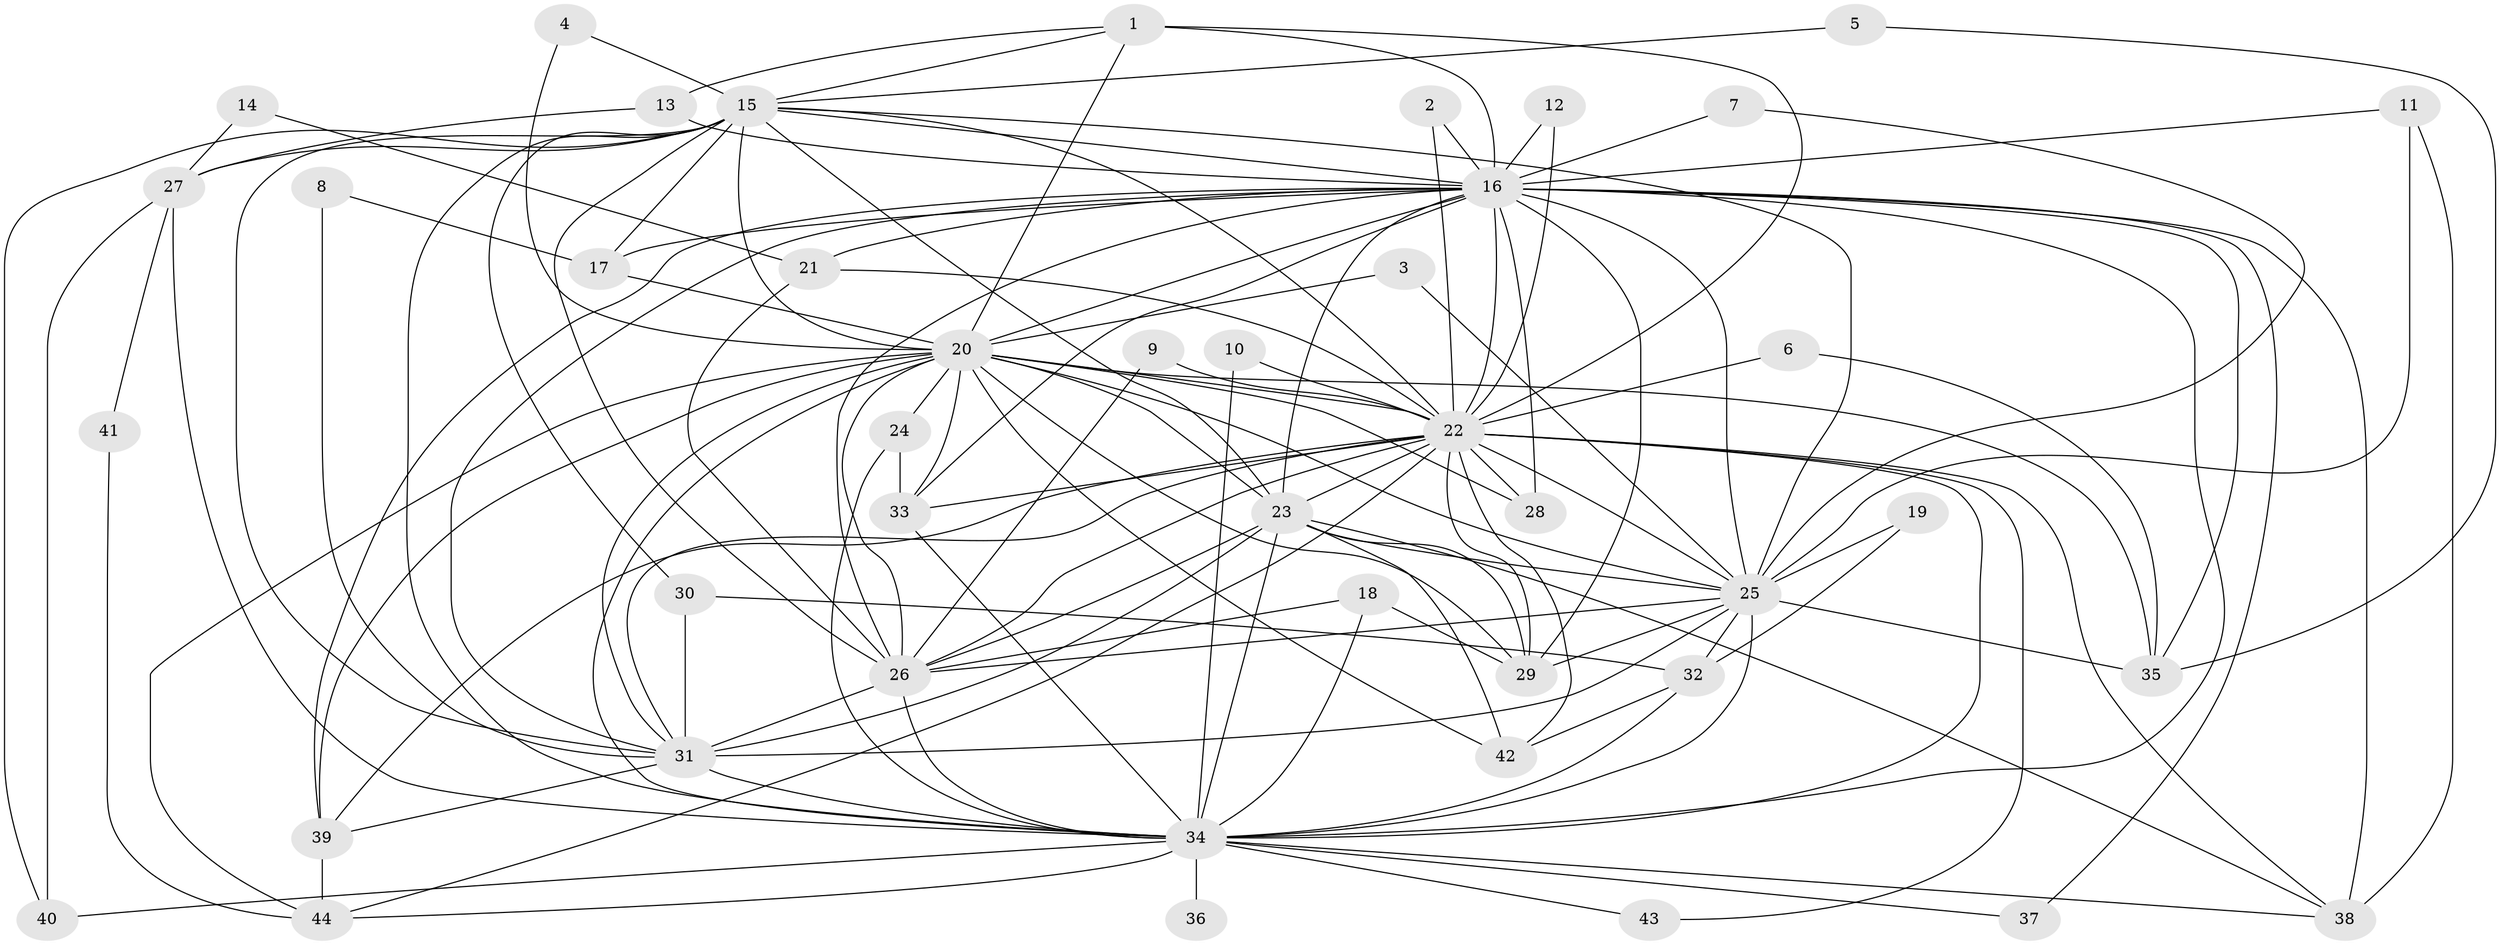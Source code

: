 // original degree distribution, {19: 0.022727272727272728, 30: 0.011363636363636364, 27: 0.011363636363636364, 18: 0.011363636363636364, 16: 0.011363636363636364, 15: 0.022727272727272728, 14: 0.011363636363636364, 21: 0.011363636363636364, 5: 0.056818181818181816, 3: 0.125, 2: 0.5795454545454546, 4: 0.10227272727272728, 6: 0.022727272727272728}
// Generated by graph-tools (version 1.1) at 2025/49/03/09/25 03:49:35]
// undirected, 44 vertices, 130 edges
graph export_dot {
graph [start="1"]
  node [color=gray90,style=filled];
  1;
  2;
  3;
  4;
  5;
  6;
  7;
  8;
  9;
  10;
  11;
  12;
  13;
  14;
  15;
  16;
  17;
  18;
  19;
  20;
  21;
  22;
  23;
  24;
  25;
  26;
  27;
  28;
  29;
  30;
  31;
  32;
  33;
  34;
  35;
  36;
  37;
  38;
  39;
  40;
  41;
  42;
  43;
  44;
  1 -- 13 [weight=1.0];
  1 -- 15 [weight=1.0];
  1 -- 16 [weight=1.0];
  1 -- 20 [weight=1.0];
  1 -- 22 [weight=1.0];
  2 -- 16 [weight=1.0];
  2 -- 22 [weight=1.0];
  3 -- 20 [weight=1.0];
  3 -- 25 [weight=1.0];
  4 -- 15 [weight=1.0];
  4 -- 20 [weight=1.0];
  5 -- 15 [weight=1.0];
  5 -- 35 [weight=1.0];
  6 -- 22 [weight=1.0];
  6 -- 35 [weight=1.0];
  7 -- 16 [weight=1.0];
  7 -- 25 [weight=1.0];
  8 -- 17 [weight=1.0];
  8 -- 31 [weight=1.0];
  9 -- 22 [weight=1.0];
  9 -- 26 [weight=1.0];
  10 -- 22 [weight=1.0];
  10 -- 34 [weight=1.0];
  11 -- 16 [weight=1.0];
  11 -- 25 [weight=1.0];
  11 -- 38 [weight=1.0];
  12 -- 16 [weight=1.0];
  12 -- 22 [weight=1.0];
  13 -- 16 [weight=2.0];
  13 -- 27 [weight=2.0];
  14 -- 21 [weight=1.0];
  14 -- 27 [weight=1.0];
  15 -- 16 [weight=1.0];
  15 -- 17 [weight=1.0];
  15 -- 20 [weight=1.0];
  15 -- 22 [weight=2.0];
  15 -- 23 [weight=2.0];
  15 -- 25 [weight=2.0];
  15 -- 26 [weight=1.0];
  15 -- 27 [weight=2.0];
  15 -- 30 [weight=1.0];
  15 -- 31 [weight=1.0];
  15 -- 34 [weight=2.0];
  15 -- 40 [weight=1.0];
  16 -- 17 [weight=1.0];
  16 -- 20 [weight=1.0];
  16 -- 21 [weight=1.0];
  16 -- 22 [weight=1.0];
  16 -- 23 [weight=2.0];
  16 -- 25 [weight=2.0];
  16 -- 26 [weight=3.0];
  16 -- 28 [weight=1.0];
  16 -- 29 [weight=1.0];
  16 -- 31 [weight=1.0];
  16 -- 33 [weight=1.0];
  16 -- 34 [weight=2.0];
  16 -- 35 [weight=1.0];
  16 -- 37 [weight=1.0];
  16 -- 38 [weight=2.0];
  16 -- 39 [weight=1.0];
  17 -- 20 [weight=1.0];
  18 -- 26 [weight=1.0];
  18 -- 29 [weight=1.0];
  18 -- 34 [weight=1.0];
  19 -- 25 [weight=1.0];
  19 -- 32 [weight=1.0];
  20 -- 22 [weight=1.0];
  20 -- 23 [weight=1.0];
  20 -- 24 [weight=1.0];
  20 -- 25 [weight=1.0];
  20 -- 26 [weight=1.0];
  20 -- 28 [weight=1.0];
  20 -- 29 [weight=1.0];
  20 -- 31 [weight=1.0];
  20 -- 33 [weight=1.0];
  20 -- 34 [weight=2.0];
  20 -- 35 [weight=1.0];
  20 -- 39 [weight=1.0];
  20 -- 42 [weight=1.0];
  20 -- 44 [weight=1.0];
  21 -- 22 [weight=1.0];
  21 -- 26 [weight=1.0];
  22 -- 23 [weight=1.0];
  22 -- 25 [weight=2.0];
  22 -- 26 [weight=1.0];
  22 -- 28 [weight=1.0];
  22 -- 29 [weight=1.0];
  22 -- 31 [weight=2.0];
  22 -- 33 [weight=1.0];
  22 -- 34 [weight=2.0];
  22 -- 38 [weight=1.0];
  22 -- 39 [weight=1.0];
  22 -- 42 [weight=1.0];
  22 -- 43 [weight=1.0];
  22 -- 44 [weight=1.0];
  23 -- 25 [weight=2.0];
  23 -- 26 [weight=1.0];
  23 -- 29 [weight=1.0];
  23 -- 31 [weight=1.0];
  23 -- 34 [weight=2.0];
  23 -- 38 [weight=1.0];
  23 -- 42 [weight=1.0];
  24 -- 33 [weight=1.0];
  24 -- 34 [weight=1.0];
  25 -- 26 [weight=1.0];
  25 -- 29 [weight=1.0];
  25 -- 31 [weight=2.0];
  25 -- 32 [weight=1.0];
  25 -- 34 [weight=2.0];
  25 -- 35 [weight=1.0];
  26 -- 31 [weight=1.0];
  26 -- 34 [weight=2.0];
  27 -- 34 [weight=1.0];
  27 -- 40 [weight=1.0];
  27 -- 41 [weight=1.0];
  30 -- 31 [weight=1.0];
  30 -- 32 [weight=1.0];
  31 -- 34 [weight=3.0];
  31 -- 39 [weight=1.0];
  32 -- 34 [weight=1.0];
  32 -- 42 [weight=1.0];
  33 -- 34 [weight=1.0];
  34 -- 36 [weight=2.0];
  34 -- 37 [weight=1.0];
  34 -- 38 [weight=1.0];
  34 -- 40 [weight=1.0];
  34 -- 43 [weight=1.0];
  34 -- 44 [weight=1.0];
  39 -- 44 [weight=1.0];
  41 -- 44 [weight=1.0];
}
